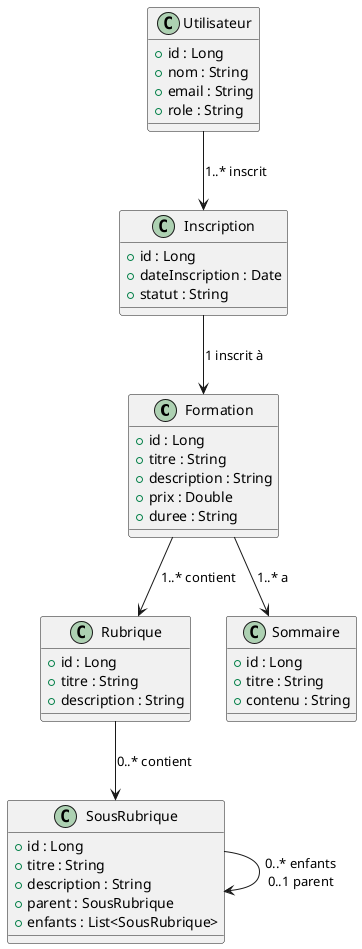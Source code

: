 @startuml

class Formation {
    + id : Long
    + titre : String
    + description : String
    + prix : Double
    + duree : String
}

class Rubrique {
    + id : Long
    + titre : String
    + description : String
}

class SousRubrique {
    + id : Long
    + titre : String
    + description : String
    + parent : SousRubrique
    + enfants : List<SousRubrique>
}

class Sommaire {
    + id : Long
    + titre : String
    + contenu : String
}

class Utilisateur {
    + id : Long
    + nom : String
    + email : String
    + role : String
}

class Inscription {
    + id : Long
    + dateInscription : Date
    + statut : String
}

' Relations
Formation --> Rubrique : "1..* contient"
Rubrique --> SousRubrique : "0..* contient"
SousRubrique --> SousRubrique : "0..* enfants\n0..1 parent"
Formation --> Sommaire : "1..* a"
Utilisateur --> Inscription : "1..* inscrit"
Inscription --> Formation : "1 inscrit à"

@enduml
